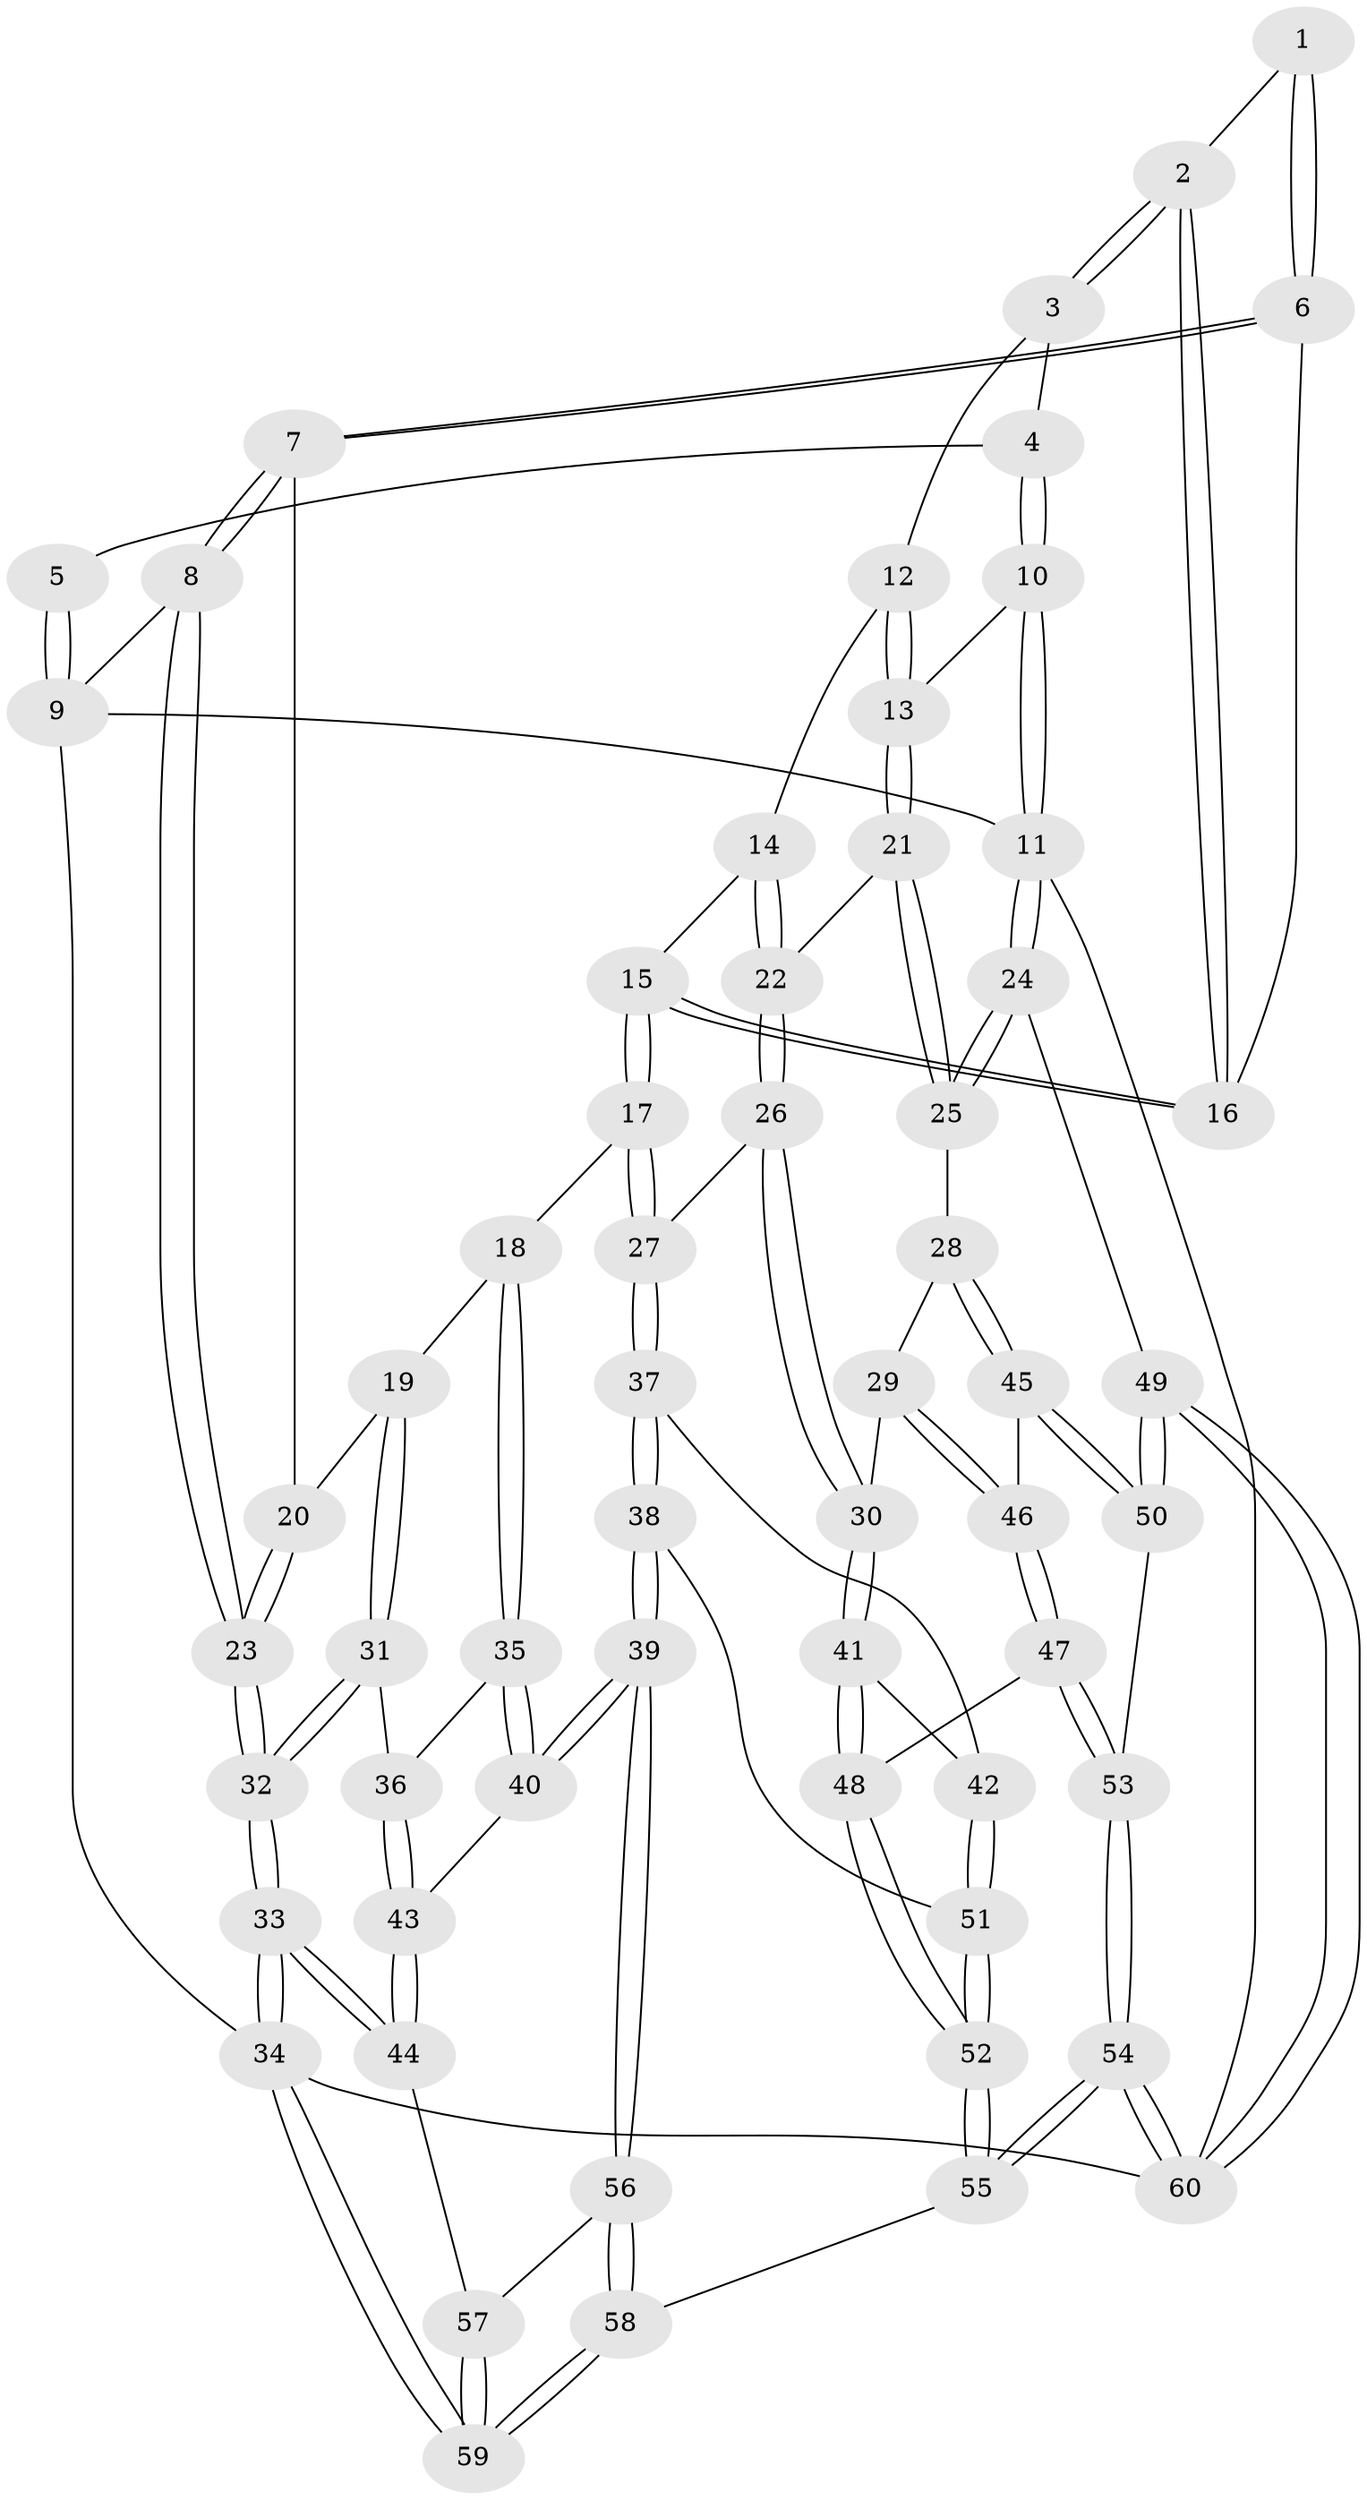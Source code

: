// Generated by graph-tools (version 1.1) at 2025/03/03/09/25 03:03:11]
// undirected, 60 vertices, 147 edges
graph export_dot {
graph [start="1"]
  node [color=gray90,style=filled];
  1 [pos="+0.19124916613692605+0"];
  2 [pos="+0.30755461837323994+0.16600127069144616"];
  3 [pos="+0.510240357013036+0"];
  4 [pos="+0.5032383031655182+0"];
  5 [pos="+0.1349535388194106+0"];
  6 [pos="+0.19385985983556042+0.2226718698530802"];
  7 [pos="+0.12444941915996585+0.24793814577048212"];
  8 [pos="+0+0"];
  9 [pos="+0+0"];
  10 [pos="+1+0"];
  11 [pos="+1+0"];
  12 [pos="+0.5469089973092724+0.022026634333797274"];
  13 [pos="+0.7786098393207099+0.22971937700235112"];
  14 [pos="+0.46412911557776904+0.2715440224740695"];
  15 [pos="+0.35846641059101086+0.30508434157844183"];
  16 [pos="+0.28430434871426474+0.22623179248454225"];
  17 [pos="+0.3258281379025333+0.44030545797914206"];
  18 [pos="+0.22083362323810474+0.44887999366173215"];
  19 [pos="+0.13096484057546037+0.4053390335796393"];
  20 [pos="+0.11987855890781858+0.3189540905187713"];
  21 [pos="+0.794508409321006+0.28653468697449047"];
  22 [pos="+0.5958541938421508+0.3707290506315001"];
  23 [pos="+0+0.3965191643600009"];
  24 [pos="+1+0.4398341634459678"];
  25 [pos="+0.9669673101170384+0.42396171333968924"];
  26 [pos="+0.5555427783645978+0.4703042103980592"];
  27 [pos="+0.3678165712786575+0.49277386855553273"];
  28 [pos="+0.8350033011544368+0.5258497724561728"];
  29 [pos="+0.6271886257066432+0.5834565120369173"];
  30 [pos="+0.6091618928440309+0.5822380088949844"];
  31 [pos="+0.01158196466042134+0.48799587249446813"];
  32 [pos="+0+0.47044929794495344"];
  33 [pos="+0+0.7941910140277361"];
  34 [pos="+0+1"];
  35 [pos="+0.16600581244992157+0.6200522434122892"];
  36 [pos="+0.06489813297579178+0.5662208414530872"];
  37 [pos="+0.3631519534653208+0.6193309864616815"];
  38 [pos="+0.28337813239620846+0.7191923988868372"];
  39 [pos="+0.2595940850342496+0.742726652009143"];
  40 [pos="+0.20965919166475536+0.7115694456847534"];
  41 [pos="+0.5684995412195316+0.6410486463809564"];
  42 [pos="+0.5011074053683361+0.6552579886998017"];
  43 [pos="+0+0.7402266435513172"];
  44 [pos="+0+0.794254380491383"];
  45 [pos="+0.7661472725644487+0.7194557297195205"];
  46 [pos="+0.7347395499320092+0.7231169480356561"];
  47 [pos="+0.6833216101370583+0.7628947019026716"];
  48 [pos="+0.5938844686030952+0.7246784558813322"];
  49 [pos="+1+0.8398479335560274"];
  50 [pos="+0.8151933771598261+0.7637937871724867"];
  51 [pos="+0.4785477082977465+0.7436530042159705"];
  52 [pos="+0.5095542789395303+0.8782543543486149"];
  53 [pos="+0.6786336115372079+0.9665317116921929"];
  54 [pos="+0.6279915770756478+1"];
  55 [pos="+0.46050597928687115+1"];
  56 [pos="+0.274440759651+0.8411463291673029"];
  57 [pos="+0.060586477023542376+0.8990166831328388"];
  58 [pos="+0.45294443203082857+1"];
  59 [pos="+0.09969785362388123+1"];
  60 [pos="+1+1"];
  1 -- 2;
  1 -- 6;
  1 -- 6;
  2 -- 3;
  2 -- 3;
  2 -- 16;
  2 -- 16;
  3 -- 4;
  3 -- 12;
  4 -- 5;
  4 -- 10;
  4 -- 10;
  5 -- 9;
  5 -- 9;
  6 -- 7;
  6 -- 7;
  6 -- 16;
  7 -- 8;
  7 -- 8;
  7 -- 20;
  8 -- 9;
  8 -- 23;
  8 -- 23;
  9 -- 11;
  9 -- 34;
  10 -- 11;
  10 -- 11;
  10 -- 13;
  11 -- 24;
  11 -- 24;
  11 -- 60;
  12 -- 13;
  12 -- 13;
  12 -- 14;
  13 -- 21;
  13 -- 21;
  14 -- 15;
  14 -- 22;
  14 -- 22;
  15 -- 16;
  15 -- 16;
  15 -- 17;
  15 -- 17;
  17 -- 18;
  17 -- 27;
  17 -- 27;
  18 -- 19;
  18 -- 35;
  18 -- 35;
  19 -- 20;
  19 -- 31;
  19 -- 31;
  20 -- 23;
  20 -- 23;
  21 -- 22;
  21 -- 25;
  21 -- 25;
  22 -- 26;
  22 -- 26;
  23 -- 32;
  23 -- 32;
  24 -- 25;
  24 -- 25;
  24 -- 49;
  25 -- 28;
  26 -- 27;
  26 -- 30;
  26 -- 30;
  27 -- 37;
  27 -- 37;
  28 -- 29;
  28 -- 45;
  28 -- 45;
  29 -- 30;
  29 -- 46;
  29 -- 46;
  30 -- 41;
  30 -- 41;
  31 -- 32;
  31 -- 32;
  31 -- 36;
  32 -- 33;
  32 -- 33;
  33 -- 34;
  33 -- 34;
  33 -- 44;
  33 -- 44;
  34 -- 59;
  34 -- 59;
  34 -- 60;
  35 -- 36;
  35 -- 40;
  35 -- 40;
  36 -- 43;
  36 -- 43;
  37 -- 38;
  37 -- 38;
  37 -- 42;
  38 -- 39;
  38 -- 39;
  38 -- 51;
  39 -- 40;
  39 -- 40;
  39 -- 56;
  39 -- 56;
  40 -- 43;
  41 -- 42;
  41 -- 48;
  41 -- 48;
  42 -- 51;
  42 -- 51;
  43 -- 44;
  43 -- 44;
  44 -- 57;
  45 -- 46;
  45 -- 50;
  45 -- 50;
  46 -- 47;
  46 -- 47;
  47 -- 48;
  47 -- 53;
  47 -- 53;
  48 -- 52;
  48 -- 52;
  49 -- 50;
  49 -- 50;
  49 -- 60;
  49 -- 60;
  50 -- 53;
  51 -- 52;
  51 -- 52;
  52 -- 55;
  52 -- 55;
  53 -- 54;
  53 -- 54;
  54 -- 55;
  54 -- 55;
  54 -- 60;
  54 -- 60;
  55 -- 58;
  56 -- 57;
  56 -- 58;
  56 -- 58;
  57 -- 59;
  57 -- 59;
  58 -- 59;
  58 -- 59;
}
